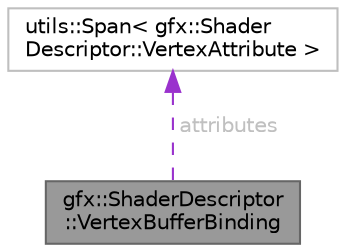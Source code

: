 digraph "gfx::ShaderDescriptor::VertexBufferBinding"
{
 // LATEX_PDF_SIZE
  bgcolor="transparent";
  edge [fontname=Helvetica,fontsize=10,labelfontname=Helvetica,labelfontsize=10];
  node [fontname=Helvetica,fontsize=10,shape=box,height=0.2,width=0.4];
  Node1 [id="Node000001",label="gfx::ShaderDescriptor\l::VertexBufferBinding",height=0.2,width=0.4,color="gray40", fillcolor="grey60", style="filled", fontcolor="black",tooltip="Defines a vertex buffer binding layout."];
  Node2 -> Node1 [id="edge1_Node000001_Node000002",dir="back",color="darkorchid3",style="dashed",tooltip=" ",label=<<TABLE CELLBORDER="0" BORDER="0"><TR><TD VALIGN="top" ALIGN="LEFT" CELLPADDING="1" CELLSPACING="0">attributes</TD></TR>
</TABLE>> ,fontcolor="grey" ];
  Node2 [id="Node000002",label="utils::Span\< gfx::Shader\lDescriptor::VertexAttribute \>",height=0.2,width=0.4,color="grey75", fillcolor="white", style="filled",URL="$classutils_1_1_span.html",tooltip=" "];
}
